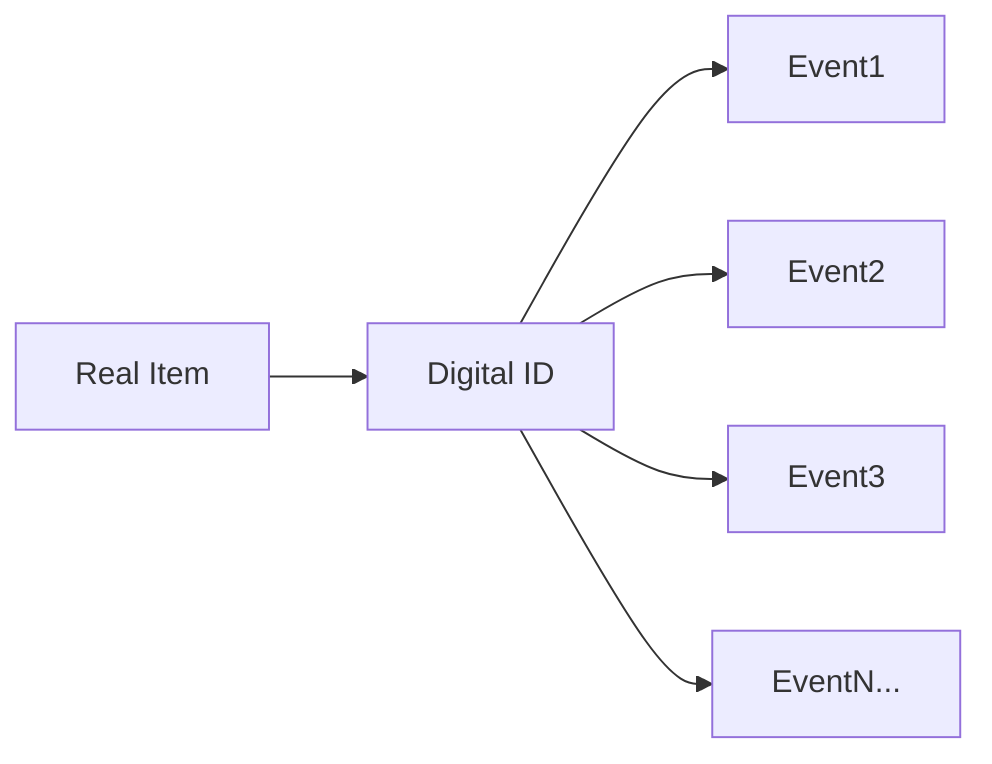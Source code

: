 graph LR;
    REALITEM[Real Item]-->DIGID[Digital ID]
    DIGID-->EVENT1[Event1]
    DIGID-->EVENT2[Event2]
    DIGID-->EVENT3[Event3]
    DIGID-->EVENT4[EventN...]